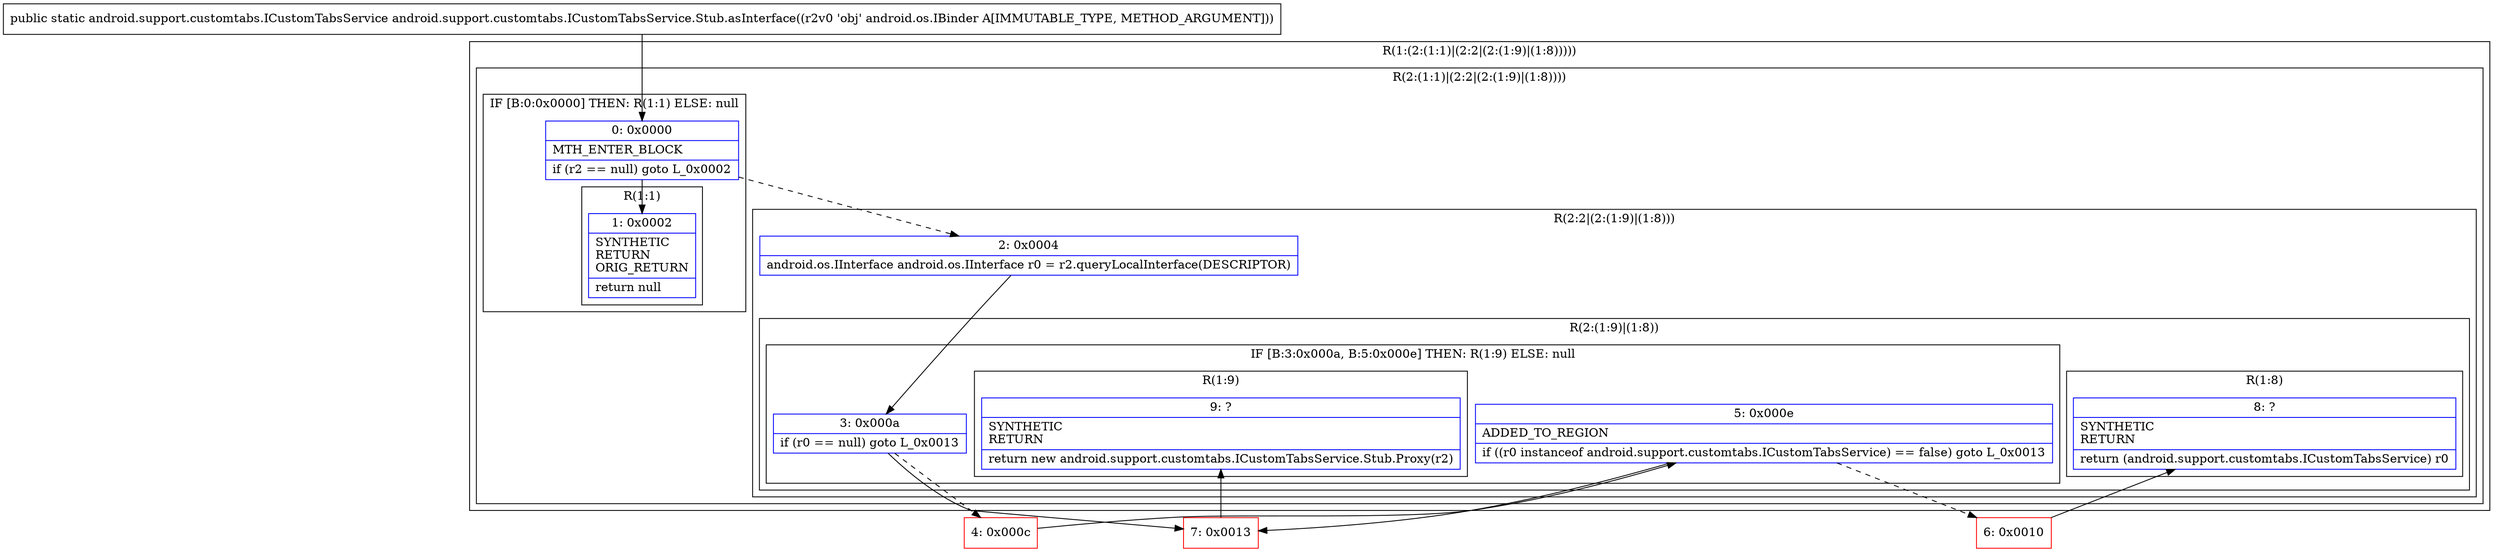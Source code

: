 digraph "CFG forandroid.support.customtabs.ICustomTabsService.Stub.asInterface(Landroid\/os\/IBinder;)Landroid\/support\/customtabs\/ICustomTabsService;" {
subgraph cluster_Region_966572136 {
label = "R(1:(2:(1:1)|(2:2|(2:(1:9)|(1:8)))))";
node [shape=record,color=blue];
subgraph cluster_Region_1222876474 {
label = "R(2:(1:1)|(2:2|(2:(1:9)|(1:8))))";
node [shape=record,color=blue];
subgraph cluster_IfRegion_688975806 {
label = "IF [B:0:0x0000] THEN: R(1:1) ELSE: null";
node [shape=record,color=blue];
Node_0 [shape=record,label="{0\:\ 0x0000|MTH_ENTER_BLOCK\l|if (r2 == null) goto L_0x0002\l}"];
subgraph cluster_Region_1721505219 {
label = "R(1:1)";
node [shape=record,color=blue];
Node_1 [shape=record,label="{1\:\ 0x0002|SYNTHETIC\lRETURN\lORIG_RETURN\l|return null\l}"];
}
}
subgraph cluster_Region_482210722 {
label = "R(2:2|(2:(1:9)|(1:8)))";
node [shape=record,color=blue];
Node_2 [shape=record,label="{2\:\ 0x0004|android.os.IInterface android.os.IInterface r0 = r2.queryLocalInterface(DESCRIPTOR)\l}"];
subgraph cluster_Region_983547520 {
label = "R(2:(1:9)|(1:8))";
node [shape=record,color=blue];
subgraph cluster_IfRegion_2097486971 {
label = "IF [B:3:0x000a, B:5:0x000e] THEN: R(1:9) ELSE: null";
node [shape=record,color=blue];
Node_3 [shape=record,label="{3\:\ 0x000a|if (r0 == null) goto L_0x0013\l}"];
Node_5 [shape=record,label="{5\:\ 0x000e|ADDED_TO_REGION\l|if ((r0 instanceof android.support.customtabs.ICustomTabsService) == false) goto L_0x0013\l}"];
subgraph cluster_Region_1858207396 {
label = "R(1:9)";
node [shape=record,color=blue];
Node_9 [shape=record,label="{9\:\ ?|SYNTHETIC\lRETURN\l|return new android.support.customtabs.ICustomTabsService.Stub.Proxy(r2)\l}"];
}
}
subgraph cluster_Region_1578531836 {
label = "R(1:8)";
node [shape=record,color=blue];
Node_8 [shape=record,label="{8\:\ ?|SYNTHETIC\lRETURN\l|return (android.support.customtabs.ICustomTabsService) r0\l}"];
}
}
}
}
}
Node_4 [shape=record,color=red,label="{4\:\ 0x000c}"];
Node_6 [shape=record,color=red,label="{6\:\ 0x0010}"];
Node_7 [shape=record,color=red,label="{7\:\ 0x0013}"];
MethodNode[shape=record,label="{public static android.support.customtabs.ICustomTabsService android.support.customtabs.ICustomTabsService.Stub.asInterface((r2v0 'obj' android.os.IBinder A[IMMUTABLE_TYPE, METHOD_ARGUMENT])) }"];
MethodNode -> Node_0;
Node_0 -> Node_1;
Node_0 -> Node_2[style=dashed];
Node_2 -> Node_3;
Node_3 -> Node_4[style=dashed];
Node_3 -> Node_7;
Node_5 -> Node_6[style=dashed];
Node_5 -> Node_7;
Node_4 -> Node_5;
Node_6 -> Node_8;
Node_7 -> Node_9;
}

